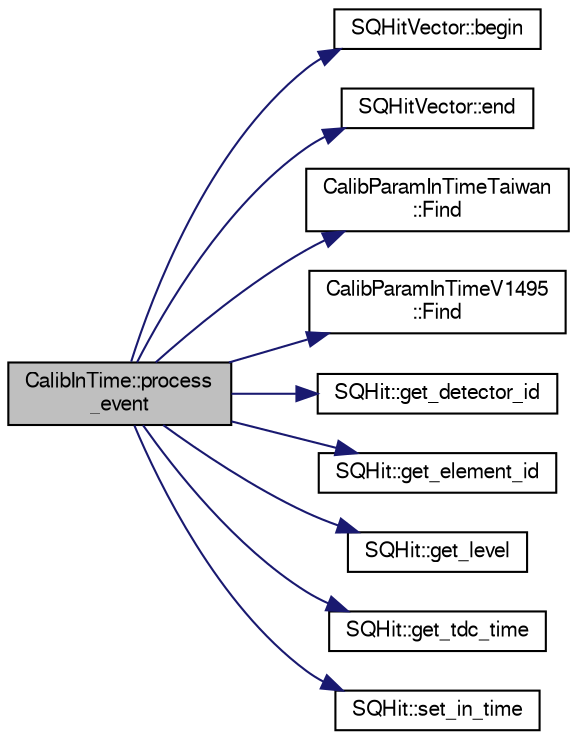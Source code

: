 digraph "CalibInTime::process_event"
{
  bgcolor="transparent";
  edge [fontname="FreeSans",fontsize="10",labelfontname="FreeSans",labelfontsize="10"];
  node [fontname="FreeSans",fontsize="10",shape=record];
  rankdir="LR";
  Node1 [label="CalibInTime::process\l_event",height=0.2,width=0.4,color="black", fillcolor="grey75", style="filled" fontcolor="black"];
  Node1 -> Node2 [color="midnightblue",fontsize="10",style="solid",fontname="FreeSans"];
  Node2 [label="SQHitVector::begin",height=0.2,width=0.4,color="black",URL="$d9/dbc/classSQHitVector.html#a194d01789d543dd623068b46c450e434"];
  Node1 -> Node3 [color="midnightblue",fontsize="10",style="solid",fontname="FreeSans"];
  Node3 [label="SQHitVector::end",height=0.2,width=0.4,color="black",URL="$d9/dbc/classSQHitVector.html#afc94725c2663f4280cabaa5754a57f17"];
  Node1 -> Node4 [color="midnightblue",fontsize="10",style="solid",fontname="FreeSans"];
  Node4 [label="CalibParamInTimeTaiwan\l::Find",height=0.2,width=0.4,color="black",URL="$d7/dec/classCalibParamInTimeTaiwan.html#af1567b96acda44861375b27fc52dce6e"];
  Node1 -> Node5 [color="midnightblue",fontsize="10",style="solid",fontname="FreeSans"];
  Node5 [label="CalibParamInTimeV1495\l::Find",height=0.2,width=0.4,color="black",URL="$d0/dd2/classCalibParamInTimeV1495.html#a70f05183a4a8b08bba1e2944ae6cbcba"];
  Node1 -> Node6 [color="midnightblue",fontsize="10",style="solid",fontname="FreeSans"];
  Node6 [label="SQHit::get_detector_id",height=0.2,width=0.4,color="black",URL="$de/d79/classSQHit.html#acae7667f8a85fd1de5ae611b8c51fb33"];
  Node1 -> Node7 [color="midnightblue",fontsize="10",style="solid",fontname="FreeSans"];
  Node7 [label="SQHit::get_element_id",height=0.2,width=0.4,color="black",URL="$de/d79/classSQHit.html#a4ce14b27ab63d03e5f3aab541b2efe26"];
  Node1 -> Node8 [color="midnightblue",fontsize="10",style="solid",fontname="FreeSans"];
  Node8 [label="SQHit::get_level",height=0.2,width=0.4,color="black",URL="$de/d79/classSQHit.html#a13aacfea8dac7c8772a17601e758081e"];
  Node1 -> Node9 [color="midnightblue",fontsize="10",style="solid",fontname="FreeSans"];
  Node9 [label="SQHit::get_tdc_time",height=0.2,width=0.4,color="black",URL="$de/d79/classSQHit.html#aeba3ae619e5aaf5da416508413dd5e47"];
  Node1 -> Node10 [color="midnightblue",fontsize="10",style="solid",fontname="FreeSans"];
  Node10 [label="SQHit::set_in_time",height=0.2,width=0.4,color="black",URL="$de/d79/classSQHit.html#af76759313e6258d1a2c526591ef79aa6"];
}
